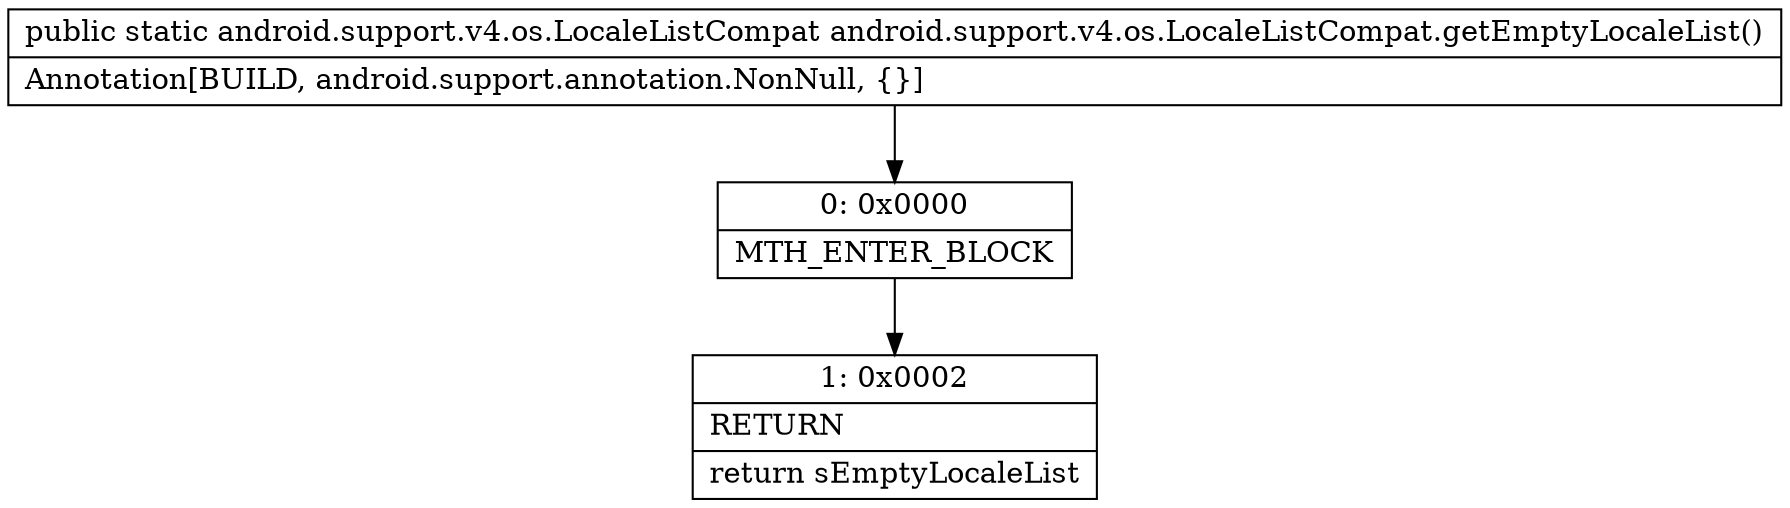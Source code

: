 digraph "CFG forandroid.support.v4.os.LocaleListCompat.getEmptyLocaleList()Landroid\/support\/v4\/os\/LocaleListCompat;" {
Node_0 [shape=record,label="{0\:\ 0x0000|MTH_ENTER_BLOCK\l}"];
Node_1 [shape=record,label="{1\:\ 0x0002|RETURN\l|return sEmptyLocaleList\l}"];
MethodNode[shape=record,label="{public static android.support.v4.os.LocaleListCompat android.support.v4.os.LocaleListCompat.getEmptyLocaleList()  | Annotation[BUILD, android.support.annotation.NonNull, \{\}]\l}"];
MethodNode -> Node_0;
Node_0 -> Node_1;
}

